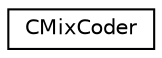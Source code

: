 digraph "Graphical Class Hierarchy"
{
 // LATEX_PDF_SIZE
  edge [fontname="Helvetica",fontsize="10",labelfontname="Helvetica",labelfontsize="10"];
  node [fontname="Helvetica",fontsize="10",shape=record];
  rankdir="LR";
  Node0 [label="CMixCoder",height=0.2,width=0.4,color="black", fillcolor="white", style="filled",URL="$struct_c_mix_coder.html",tooltip=" "];
}
